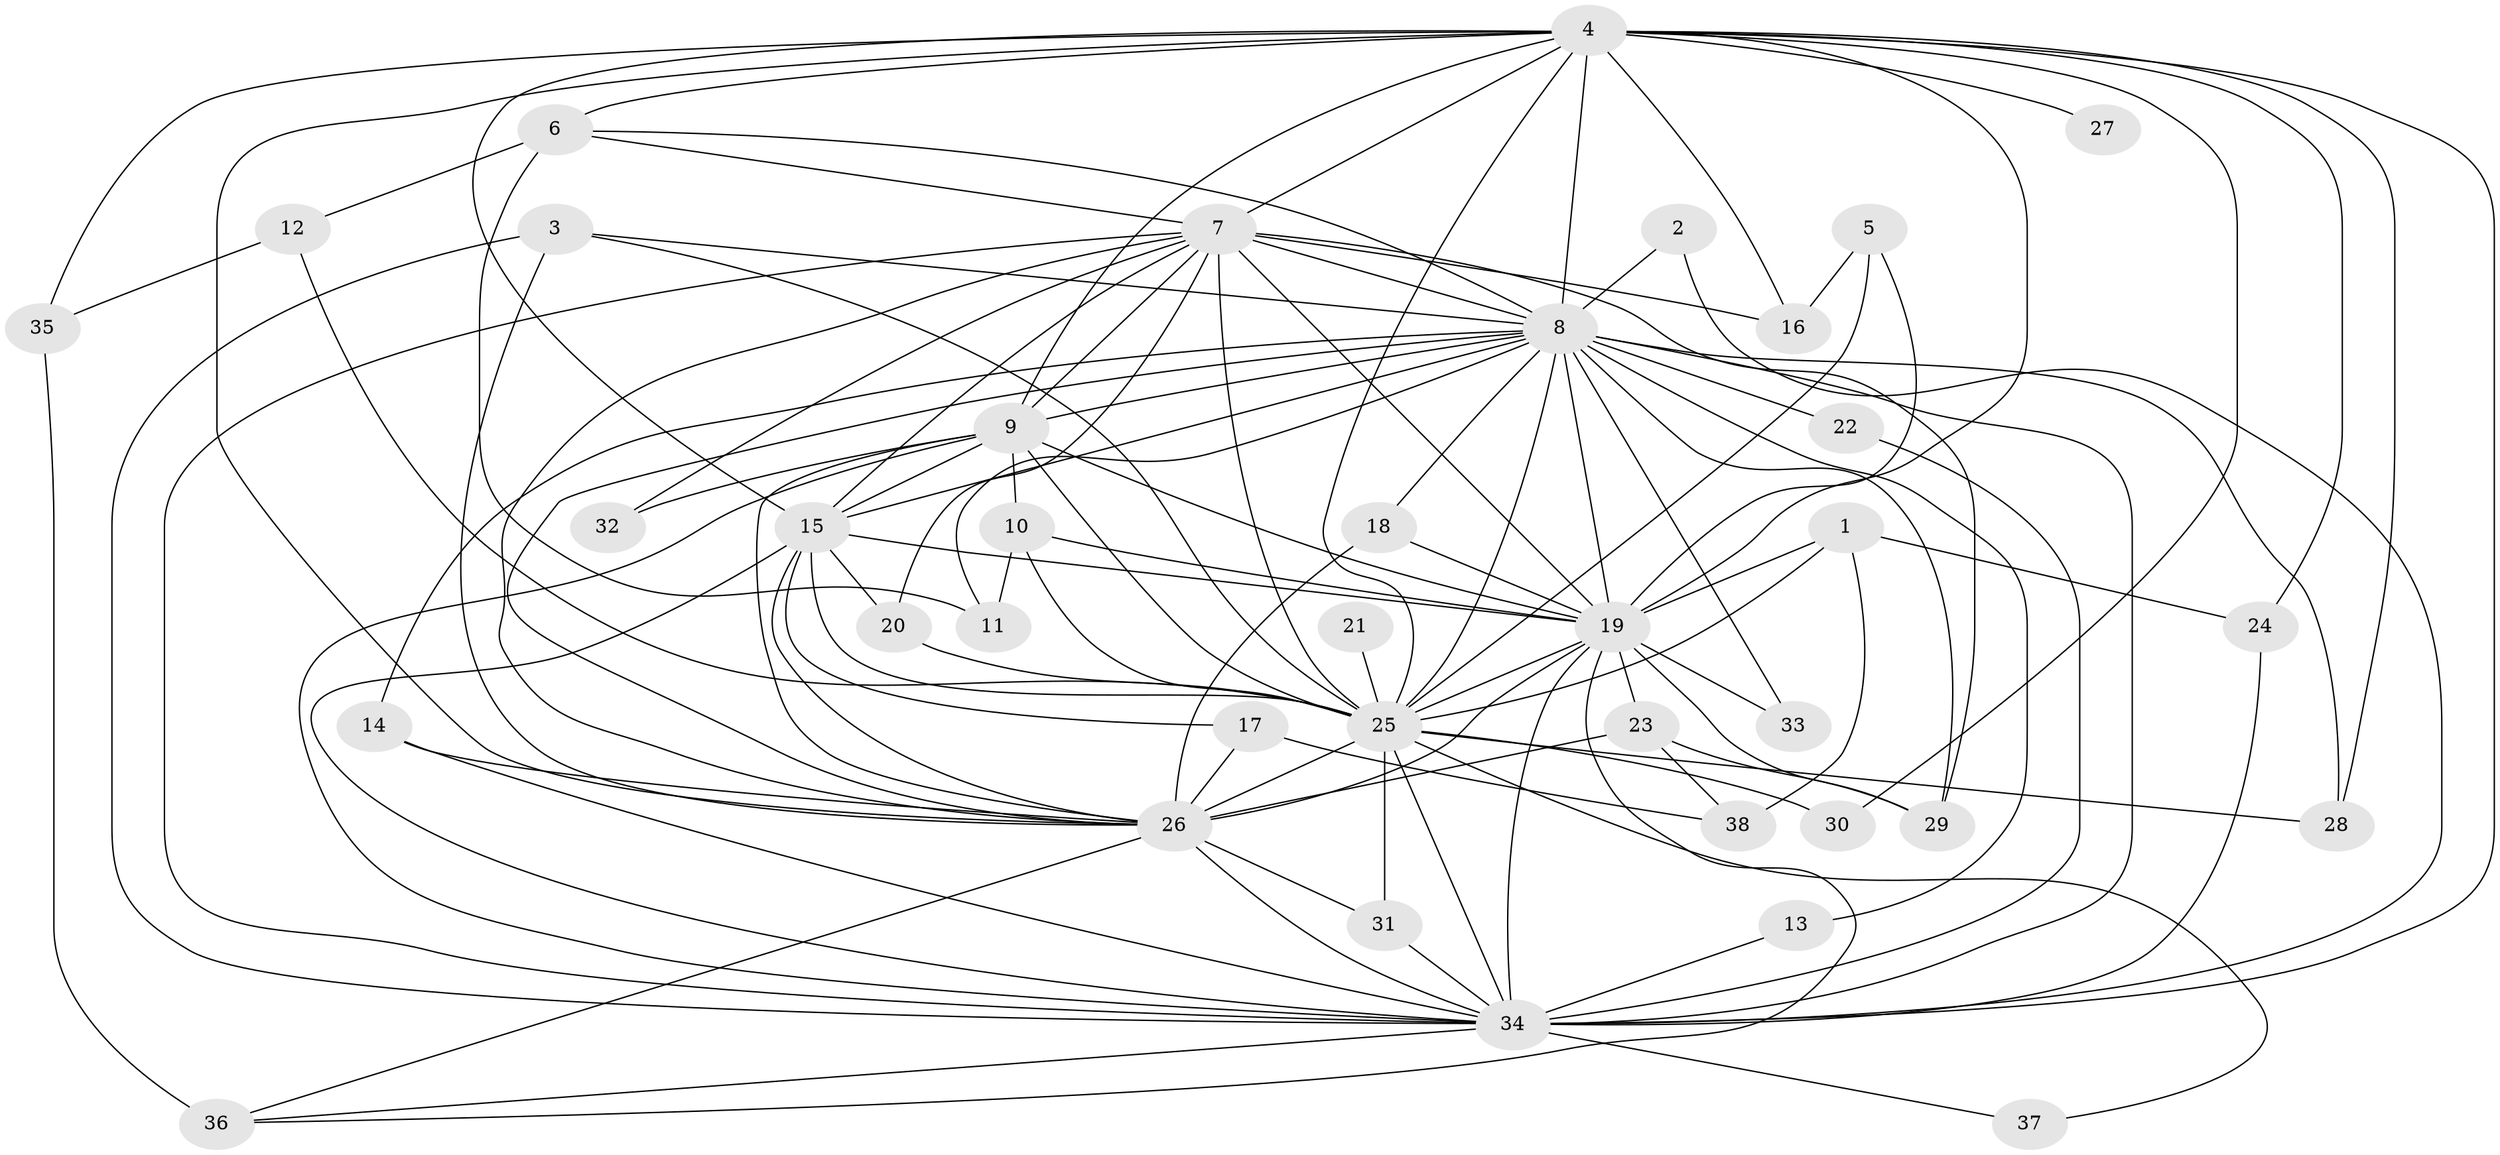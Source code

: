 // original degree distribution, {13: 0.013157894736842105, 14: 0.02631578947368421, 20: 0.02631578947368421, 19: 0.013157894736842105, 15: 0.013157894736842105, 26: 0.013157894736842105, 24: 0.02631578947368421, 4: 0.09210526315789473, 3: 0.21052631578947367, 2: 0.5526315789473685, 5: 0.013157894736842105}
// Generated by graph-tools (version 1.1) at 2025/01/03/09/25 03:01:18]
// undirected, 38 vertices, 109 edges
graph export_dot {
graph [start="1"]
  node [color=gray90,style=filled];
  1;
  2;
  3;
  4;
  5;
  6;
  7;
  8;
  9;
  10;
  11;
  12;
  13;
  14;
  15;
  16;
  17;
  18;
  19;
  20;
  21;
  22;
  23;
  24;
  25;
  26;
  27;
  28;
  29;
  30;
  31;
  32;
  33;
  34;
  35;
  36;
  37;
  38;
  1 -- 19 [weight=1.0];
  1 -- 24 [weight=1.0];
  1 -- 25 [weight=1.0];
  1 -- 38 [weight=1.0];
  2 -- 8 [weight=1.0];
  2 -- 34 [weight=1.0];
  3 -- 8 [weight=1.0];
  3 -- 25 [weight=1.0];
  3 -- 26 [weight=1.0];
  3 -- 34 [weight=1.0];
  4 -- 6 [weight=1.0];
  4 -- 7 [weight=2.0];
  4 -- 8 [weight=1.0];
  4 -- 9 [weight=2.0];
  4 -- 15 [weight=1.0];
  4 -- 16 [weight=1.0];
  4 -- 19 [weight=3.0];
  4 -- 24 [weight=1.0];
  4 -- 25 [weight=1.0];
  4 -- 26 [weight=1.0];
  4 -- 27 [weight=1.0];
  4 -- 28 [weight=1.0];
  4 -- 30 [weight=1.0];
  4 -- 34 [weight=1.0];
  4 -- 35 [weight=1.0];
  5 -- 16 [weight=1.0];
  5 -- 19 [weight=1.0];
  5 -- 25 [weight=1.0];
  6 -- 7 [weight=1.0];
  6 -- 8 [weight=1.0];
  6 -- 11 [weight=1.0];
  6 -- 12 [weight=1.0];
  7 -- 8 [weight=1.0];
  7 -- 9 [weight=1.0];
  7 -- 15 [weight=1.0];
  7 -- 16 [weight=1.0];
  7 -- 19 [weight=2.0];
  7 -- 20 [weight=1.0];
  7 -- 25 [weight=1.0];
  7 -- 26 [weight=1.0];
  7 -- 29 [weight=1.0];
  7 -- 32 [weight=2.0];
  7 -- 34 [weight=1.0];
  8 -- 9 [weight=3.0];
  8 -- 11 [weight=1.0];
  8 -- 13 [weight=1.0];
  8 -- 14 [weight=1.0];
  8 -- 15 [weight=1.0];
  8 -- 18 [weight=1.0];
  8 -- 19 [weight=4.0];
  8 -- 22 [weight=1.0];
  8 -- 25 [weight=2.0];
  8 -- 26 [weight=1.0];
  8 -- 28 [weight=1.0];
  8 -- 29 [weight=1.0];
  8 -- 33 [weight=1.0];
  8 -- 34 [weight=2.0];
  9 -- 10 [weight=1.0];
  9 -- 15 [weight=1.0];
  9 -- 19 [weight=2.0];
  9 -- 25 [weight=1.0];
  9 -- 26 [weight=1.0];
  9 -- 32 [weight=1.0];
  9 -- 34 [weight=1.0];
  10 -- 11 [weight=1.0];
  10 -- 19 [weight=1.0];
  10 -- 25 [weight=1.0];
  12 -- 25 [weight=1.0];
  12 -- 35 [weight=1.0];
  13 -- 34 [weight=1.0];
  14 -- 26 [weight=1.0];
  14 -- 34 [weight=1.0];
  15 -- 17 [weight=1.0];
  15 -- 19 [weight=3.0];
  15 -- 20 [weight=1.0];
  15 -- 25 [weight=2.0];
  15 -- 26 [weight=1.0];
  15 -- 34 [weight=1.0];
  17 -- 26 [weight=1.0];
  17 -- 38 [weight=1.0];
  18 -- 19 [weight=2.0];
  18 -- 26 [weight=1.0];
  19 -- 23 [weight=1.0];
  19 -- 25 [weight=3.0];
  19 -- 26 [weight=4.0];
  19 -- 29 [weight=1.0];
  19 -- 33 [weight=1.0];
  19 -- 34 [weight=3.0];
  19 -- 36 [weight=1.0];
  20 -- 25 [weight=1.0];
  21 -- 25 [weight=1.0];
  22 -- 34 [weight=1.0];
  23 -- 26 [weight=1.0];
  23 -- 29 [weight=1.0];
  23 -- 38 [weight=1.0];
  24 -- 34 [weight=1.0];
  25 -- 26 [weight=1.0];
  25 -- 28 [weight=1.0];
  25 -- 30 [weight=1.0];
  25 -- 31 [weight=1.0];
  25 -- 34 [weight=1.0];
  25 -- 37 [weight=1.0];
  26 -- 31 [weight=1.0];
  26 -- 34 [weight=1.0];
  26 -- 36 [weight=2.0];
  31 -- 34 [weight=1.0];
  34 -- 36 [weight=1.0];
  34 -- 37 [weight=1.0];
  35 -- 36 [weight=1.0];
}
